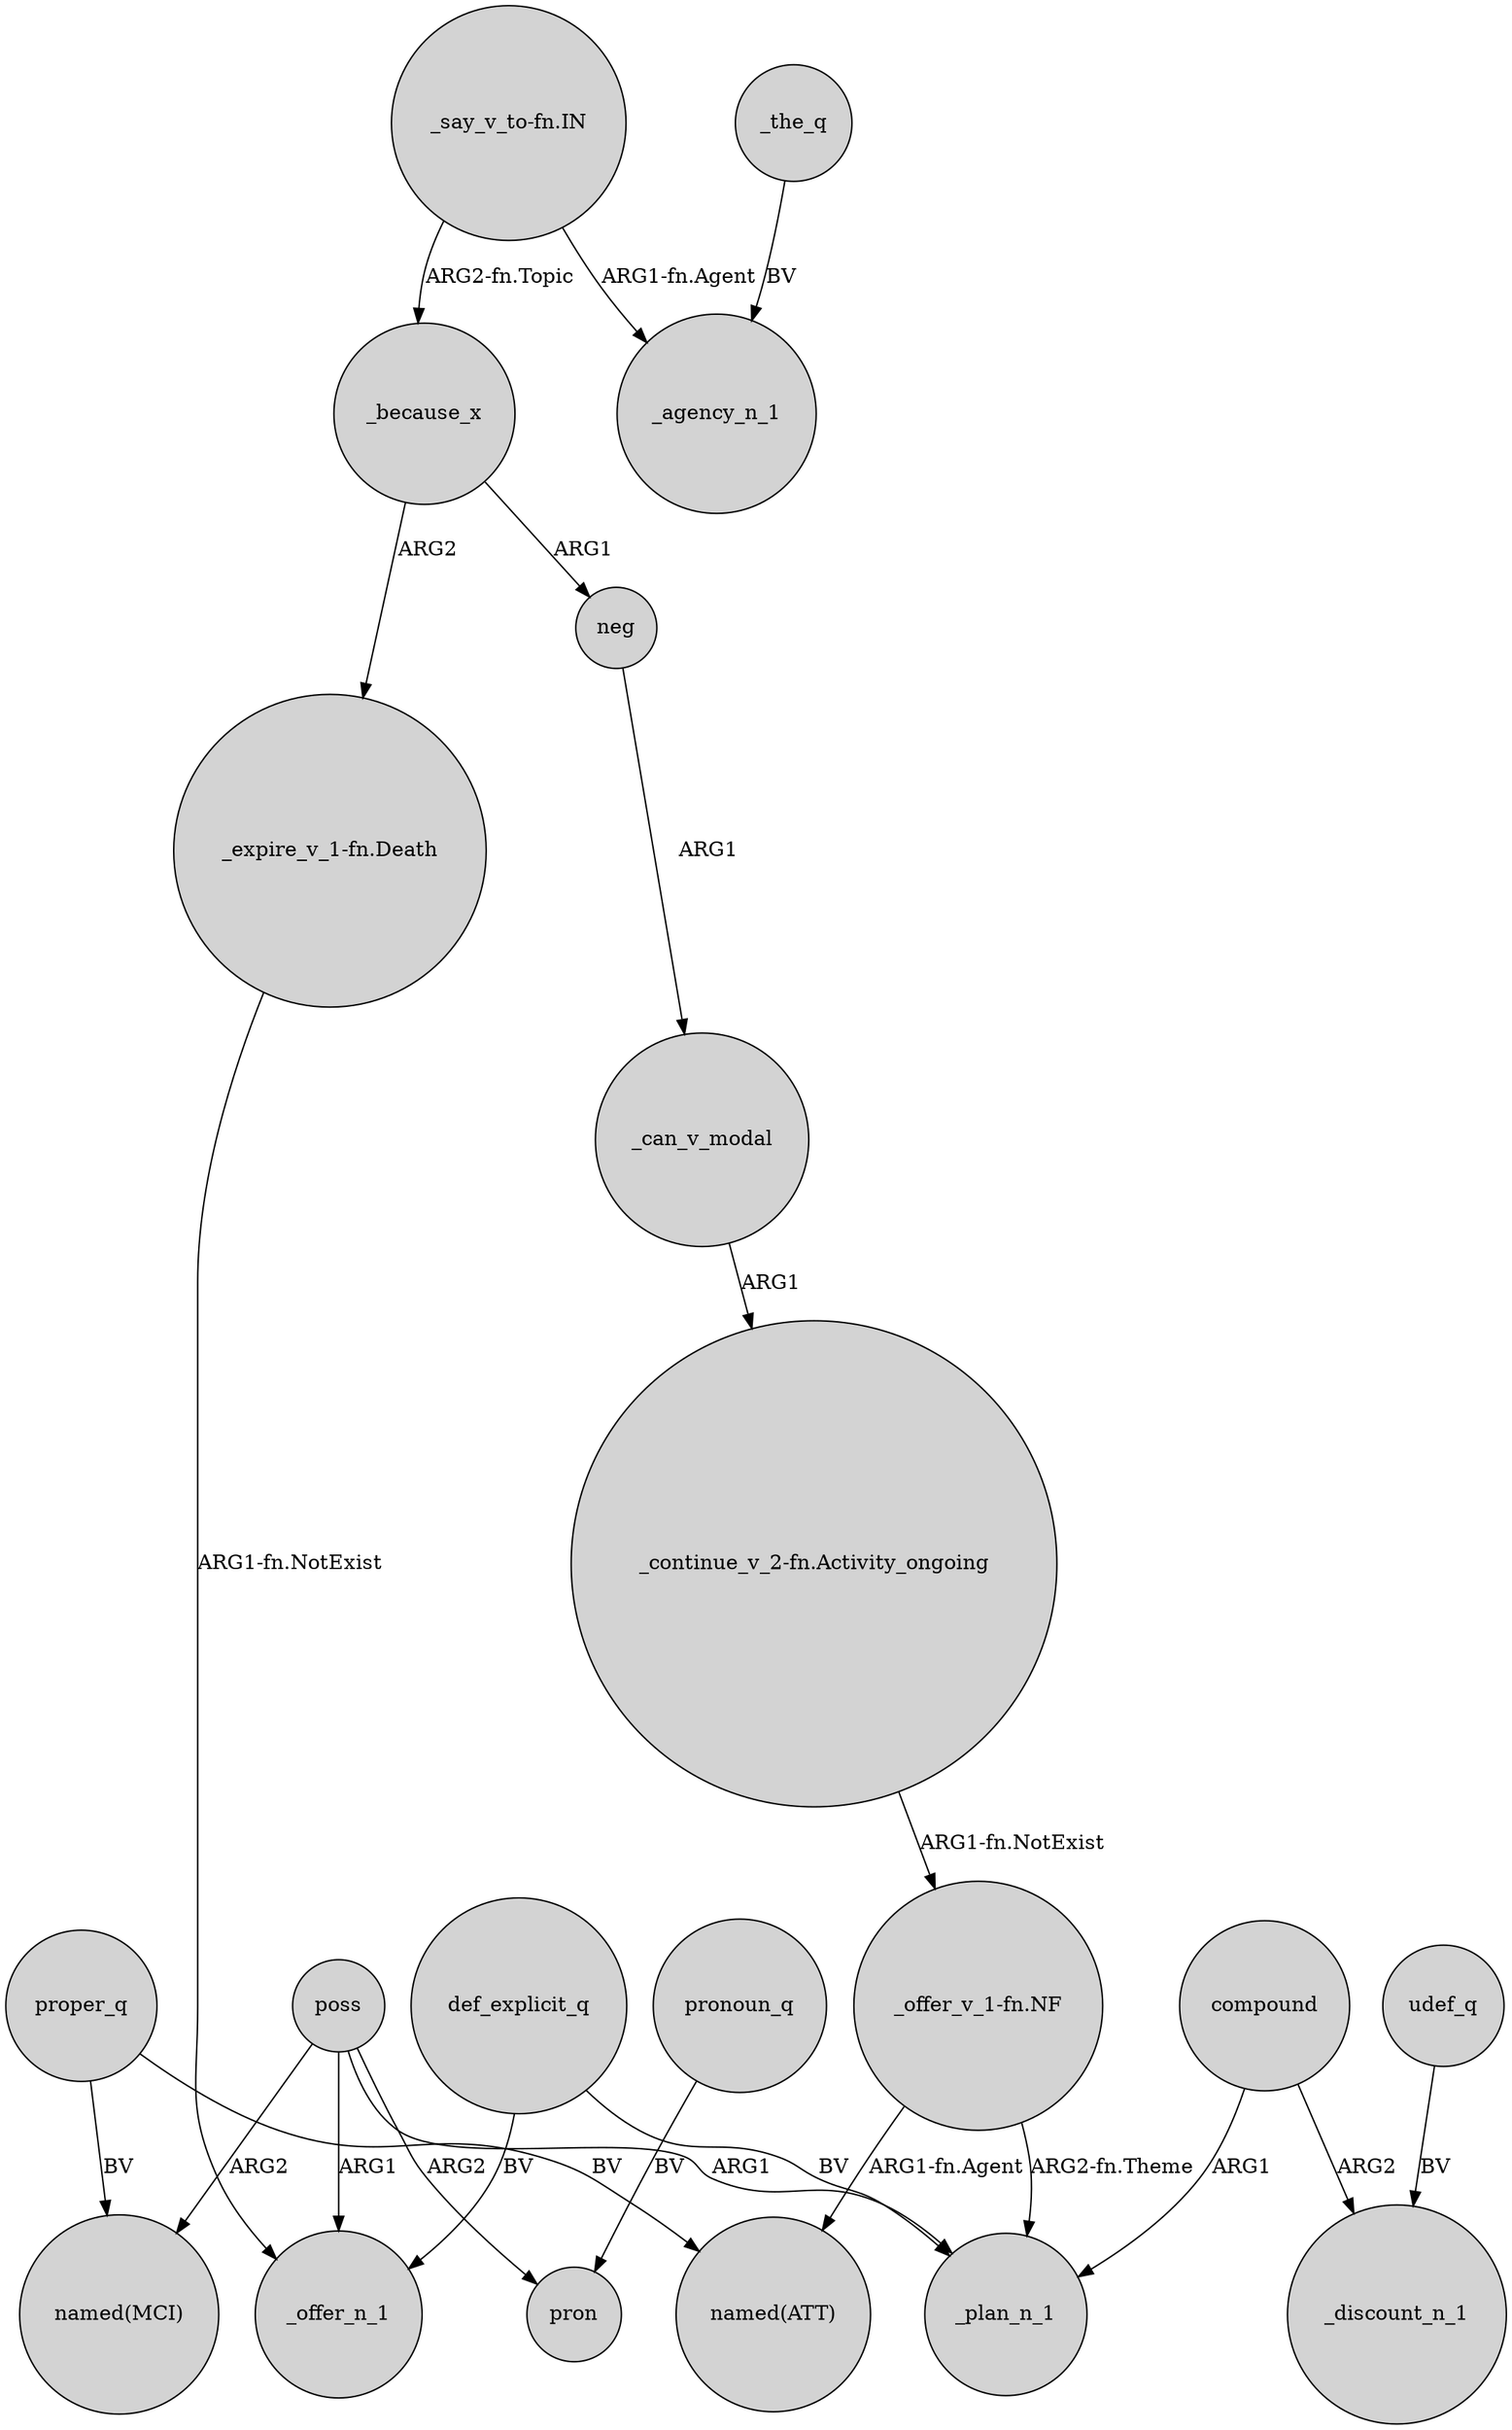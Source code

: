 digraph {
	node [shape=circle style=filled]
	poss -> _plan_n_1 [label=ARG1]
	_the_q -> _agency_n_1 [label=BV]
	_can_v_modal -> "_continue_v_2-fn.Activity_ongoing" [label=ARG1]
	"_offer_v_1-fn.NF" -> _plan_n_1 [label="ARG2-fn.Theme"]
	"_say_v_to-fn.IN" -> _agency_n_1 [label="ARG1-fn.Agent"]
	poss -> pron [label=ARG2]
	poss -> _offer_n_1 [label=ARG1]
	def_explicit_q -> _plan_n_1 [label=BV]
	proper_q -> "named(MCI)" [label=BV]
	compound -> _plan_n_1 [label=ARG1]
	proper_q -> "named(ATT)" [label=BV]
	udef_q -> _discount_n_1 [label=BV]
	"_say_v_to-fn.IN" -> _because_x [label="ARG2-fn.Topic"]
	pronoun_q -> pron [label=BV]
	"_continue_v_2-fn.Activity_ongoing" -> "_offer_v_1-fn.NF" [label="ARG1-fn.NotExist"]
	"_offer_v_1-fn.NF" -> "named(ATT)" [label="ARG1-fn.Agent"]
	"_expire_v_1-fn.Death" -> _offer_n_1 [label="ARG1-fn.NotExist"]
	_because_x -> "_expire_v_1-fn.Death" [label=ARG2]
	def_explicit_q -> _offer_n_1 [label=BV]
	compound -> _discount_n_1 [label=ARG2]
	_because_x -> neg [label=ARG1]
	poss -> "named(MCI)" [label=ARG2]
	neg -> _can_v_modal [label=ARG1]
}
